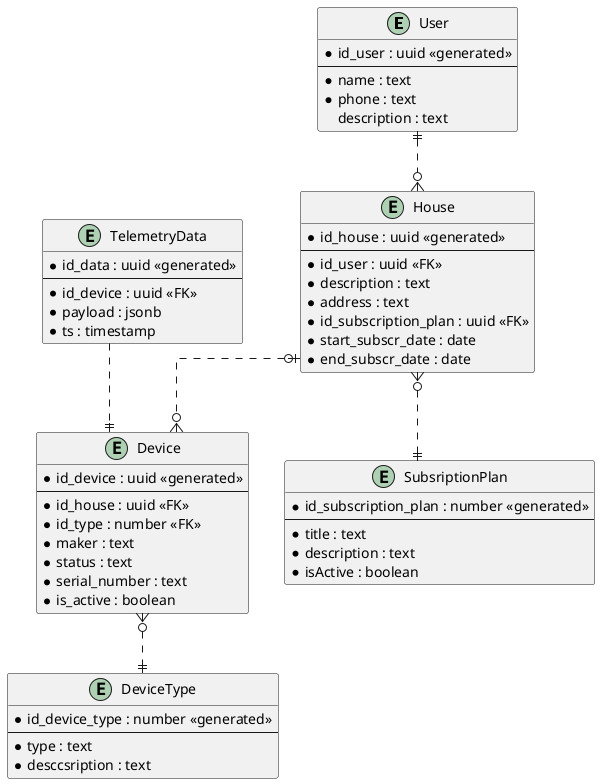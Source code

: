 @startuml

' hide the spot
' hide circle

' avoid problems with angled crows feet
skinparam linetype ortho

entity "User" as u {
  *id_user : uuid <<generated>>
  --
  *name : text
  *phone : text
  description : text
}

entity "House" as h {
  *id_house : uuid <<generated>>
  --
  *id_user : uuid <<FK>>
  *description : text
  *address : text
  *id_subscription_plan : uuid <<FK>>
  *start_subscr_date : date
  *end_subscr_date : date
}

entity "Device" as d {
  *id_device : uuid <<generated>>
  --
  *id_house : uuid <<FK>>
  *id_type : number <<FK>>
  *maker : text
  *status : text
  *serial_number : text
  *is_active : boolean
}

entity "DeviceType" {
  *id_device_type : number <<generated>>
  --
  *type : text
  *desccsription : text
}

entity "TelemetryData" as tdata {
  *id_data : uuid <<generated>>
  --
  *id_device : uuid <<FK>>
  *payload : jsonb
  *ts : timestamp
}

entity "SubsriptionPlan" as sub {
  *id_subscription_plan : number <<generated>>
  --
  *title : text
  *description : text
  *isActive : boolean
}


u ||..o{ h
h |o..o{ d
d }o..|| "DeviceType"
h }o..|| sub
tdata }O..|| d

@enduml